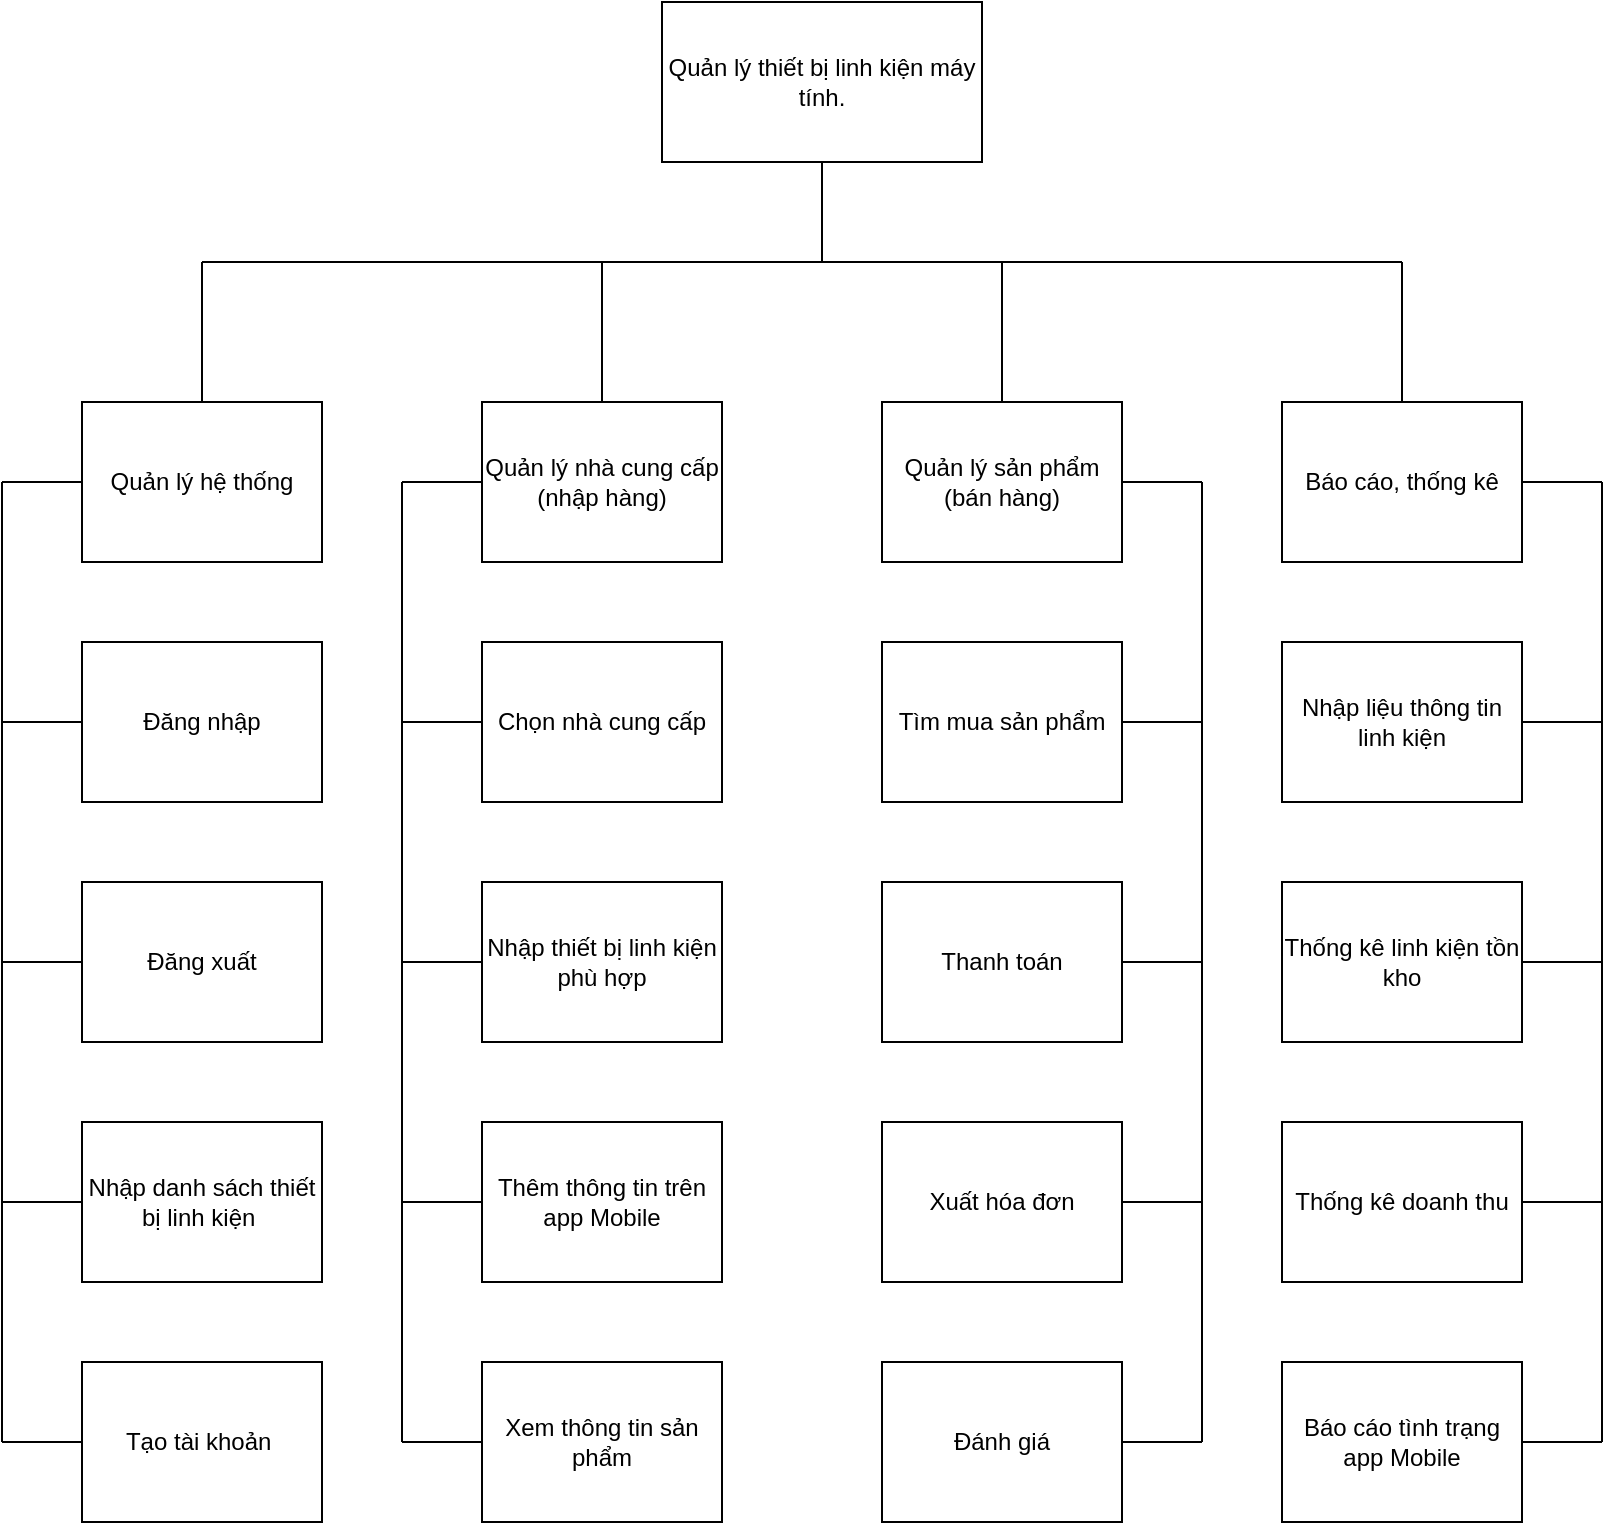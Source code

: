 <mxfile version="18.0.6" type="device"><diagram id="XgwIob9P93HnuKr0GCXY" name="Page-1"><mxGraphModel dx="1483" dy="916" grid="1" gridSize="10" guides="1" tooltips="1" connect="1" arrows="1" fold="1" page="1" pageScale="1" pageWidth="850" pageHeight="1100" math="0" shadow="0"><root><mxCell id="0"/><mxCell id="1" parent="0"/><mxCell id="5ckbbNzc06NCzbnYsF9z-2" value="Quản lý thiết bị linh kiện máy tính." style="rounded=0;whiteSpace=wrap;html=1;" vertex="1" parent="1"><mxGeometry x="370" width="160" height="80" as="geometry"/></mxCell><mxCell id="5ckbbNzc06NCzbnYsF9z-3" value="Quản lý hệ thống" style="rounded=0;whiteSpace=wrap;html=1;" vertex="1" parent="1"><mxGeometry x="80" y="200" width="120" height="80" as="geometry"/></mxCell><mxCell id="5ckbbNzc06NCzbnYsF9z-4" value="Quản lý nhà cung cấp (nhập hàng)" style="rounded=0;whiteSpace=wrap;html=1;" vertex="1" parent="1"><mxGeometry x="280" y="200" width="120" height="80" as="geometry"/></mxCell><mxCell id="5ckbbNzc06NCzbnYsF9z-5" value="Quản lý sản phẩm (bán hàng)" style="rounded=0;whiteSpace=wrap;html=1;" vertex="1" parent="1"><mxGeometry x="480" y="200" width="120" height="80" as="geometry"/></mxCell><mxCell id="5ckbbNzc06NCzbnYsF9z-6" value="Báo cáo, thống kê" style="rounded=0;whiteSpace=wrap;html=1;" vertex="1" parent="1"><mxGeometry x="680" y="200" width="120" height="80" as="geometry"/></mxCell><mxCell id="5ckbbNzc06NCzbnYsF9z-10" value="" style="endArrow=none;html=1;rounded=0;entryX=0.5;entryY=1;entryDx=0;entryDy=0;" edge="1" parent="1" target="5ckbbNzc06NCzbnYsF9z-2"><mxGeometry width="50" height="50" relative="1" as="geometry"><mxPoint x="450" y="130" as="sourcePoint"/><mxPoint x="450" y="280" as="targetPoint"/></mxGeometry></mxCell><mxCell id="5ckbbNzc06NCzbnYsF9z-11" value="" style="endArrow=none;html=1;rounded=0;" edge="1" parent="1"><mxGeometry width="50" height="50" relative="1" as="geometry"><mxPoint x="140" y="130" as="sourcePoint"/><mxPoint x="740" y="130" as="targetPoint"/></mxGeometry></mxCell><mxCell id="5ckbbNzc06NCzbnYsF9z-13" value="" style="endArrow=none;html=1;rounded=0;entryX=0.5;entryY=0;entryDx=0;entryDy=0;" edge="1" parent="1" target="5ckbbNzc06NCzbnYsF9z-6"><mxGeometry width="50" height="50" relative="1" as="geometry"><mxPoint x="740" y="130" as="sourcePoint"/><mxPoint x="560" y="210" as="targetPoint"/></mxGeometry></mxCell><mxCell id="5ckbbNzc06NCzbnYsF9z-14" value="" style="endArrow=none;html=1;rounded=0;entryX=0.5;entryY=0;entryDx=0;entryDy=0;" edge="1" parent="1" target="5ckbbNzc06NCzbnYsF9z-3"><mxGeometry width="50" height="50" relative="1" as="geometry"><mxPoint x="140" y="130" as="sourcePoint"/><mxPoint x="360" y="210" as="targetPoint"/></mxGeometry></mxCell><mxCell id="5ckbbNzc06NCzbnYsF9z-15" value="" style="endArrow=none;html=1;rounded=0;entryX=0.5;entryY=0;entryDx=0;entryDy=0;" edge="1" parent="1" target="5ckbbNzc06NCzbnYsF9z-4"><mxGeometry width="50" height="50" relative="1" as="geometry"><mxPoint x="340" y="130" as="sourcePoint"/><mxPoint x="360" y="210" as="targetPoint"/></mxGeometry></mxCell><mxCell id="5ckbbNzc06NCzbnYsF9z-16" value="" style="endArrow=none;html=1;rounded=0;entryX=0.5;entryY=0;entryDx=0;entryDy=0;" edge="1" parent="1" target="5ckbbNzc06NCzbnYsF9z-5"><mxGeometry width="50" height="50" relative="1" as="geometry"><mxPoint x="540" y="130" as="sourcePoint"/><mxPoint x="360" y="210" as="targetPoint"/></mxGeometry></mxCell><mxCell id="5ckbbNzc06NCzbnYsF9z-17" value="Đăng nhập" style="rounded=0;whiteSpace=wrap;html=1;" vertex="1" parent="1"><mxGeometry x="80" y="320" width="120" height="80" as="geometry"/></mxCell><mxCell id="5ckbbNzc06NCzbnYsF9z-18" value="Đăng xuất" style="rounded=0;whiteSpace=wrap;html=1;" vertex="1" parent="1"><mxGeometry x="80" y="440" width="120" height="80" as="geometry"/></mxCell><mxCell id="5ckbbNzc06NCzbnYsF9z-19" value="Nhập danh sách thiết bị linh kiện&amp;nbsp;" style="rounded=0;whiteSpace=wrap;html=1;" vertex="1" parent="1"><mxGeometry x="80" y="560" width="120" height="80" as="geometry"/></mxCell><mxCell id="5ckbbNzc06NCzbnYsF9z-20" value="Tạo tài khoản&amp;nbsp;" style="rounded=0;whiteSpace=wrap;html=1;" vertex="1" parent="1"><mxGeometry x="80" y="680" width="120" height="80" as="geometry"/></mxCell><mxCell id="5ckbbNzc06NCzbnYsF9z-28" value="" style="endArrow=none;html=1;rounded=0;entryX=0;entryY=0.5;entryDx=0;entryDy=0;" edge="1" parent="1" target="5ckbbNzc06NCzbnYsF9z-3"><mxGeometry width="50" height="50" relative="1" as="geometry"><mxPoint x="40" y="240" as="sourcePoint"/><mxPoint x="200" y="500" as="targetPoint"/></mxGeometry></mxCell><mxCell id="5ckbbNzc06NCzbnYsF9z-29" value="" style="endArrow=none;html=1;rounded=0;" edge="1" parent="1"><mxGeometry width="50" height="50" relative="1" as="geometry"><mxPoint x="40" y="720" as="sourcePoint"/><mxPoint x="40" y="240" as="targetPoint"/></mxGeometry></mxCell><mxCell id="5ckbbNzc06NCzbnYsF9z-30" value="" style="endArrow=none;html=1;rounded=0;entryX=0;entryY=0.5;entryDx=0;entryDy=0;" edge="1" parent="1" target="5ckbbNzc06NCzbnYsF9z-20"><mxGeometry width="50" height="50" relative="1" as="geometry"><mxPoint x="40" y="720" as="sourcePoint"/><mxPoint x="200" y="750" as="targetPoint"/></mxGeometry></mxCell><mxCell id="5ckbbNzc06NCzbnYsF9z-31" value="" style="endArrow=none;html=1;rounded=0;exitX=0;exitY=0.5;exitDx=0;exitDy=0;" edge="1" parent="1" source="5ckbbNzc06NCzbnYsF9z-19"><mxGeometry width="50" height="50" relative="1" as="geometry"><mxPoint x="150" y="550" as="sourcePoint"/><mxPoint x="40" y="600" as="targetPoint"/></mxGeometry></mxCell><mxCell id="5ckbbNzc06NCzbnYsF9z-32" value="" style="endArrow=none;html=1;rounded=0;entryX=0;entryY=0.5;entryDx=0;entryDy=0;" edge="1" parent="1" target="5ckbbNzc06NCzbnYsF9z-17"><mxGeometry width="50" height="50" relative="1" as="geometry"><mxPoint x="40" y="360" as="sourcePoint"/><mxPoint x="200" y="250" as="targetPoint"/></mxGeometry></mxCell><mxCell id="5ckbbNzc06NCzbnYsF9z-33" value="" style="endArrow=none;html=1;rounded=0;entryX=0;entryY=0.5;entryDx=0;entryDy=0;" edge="1" parent="1" target="5ckbbNzc06NCzbnYsF9z-18"><mxGeometry width="50" height="50" relative="1" as="geometry"><mxPoint x="40" y="480" as="sourcePoint"/><mxPoint x="200" y="340" as="targetPoint"/></mxGeometry></mxCell><mxCell id="5ckbbNzc06NCzbnYsF9z-34" value="Chọn nhà cung cấp" style="rounded=0;whiteSpace=wrap;html=1;" vertex="1" parent="1"><mxGeometry x="280" y="320" width="120" height="80" as="geometry"/></mxCell><mxCell id="5ckbbNzc06NCzbnYsF9z-35" value="Nhập thiết bị linh kiện phù hợp&lt;span style=&quot;color: rgba(0, 0, 0, 0); font-family: monospace; font-size: 0px; text-align: start;&quot;&gt;%3CmxGraphModel%3E%3Croot%3E%3CmxCell%20id%3D%220%22%2F%3E%3CmxCell%20id%3D%221%22%20parent%3D%220%22%2F%3E%3CmxCell%20id%3D%222%22%20value%3D%22Ch%E1%BB%8Dn%20nh%C3%A0%20cung%20c%E1%BA%A5p%22%20style%3D%22rounded%3D0%3BwhiteSpace%3Dwrap%3Bhtml%3D1%3B%22%20vertex%3D%221%22%20parent%3D%221%22%3E%3CmxGeometry%20x%3D%22280%22%20y%3D%22320%22%20width%3D%22120%22%20height%3D%2280%22%20as%3D%22geometry%22%2F%3E%3C%2FmxCell%3E%3C%2Froot%3E%3C%2FmxGraphModel%3E&lt;/span&gt;&lt;span style=&quot;color: rgba(0, 0, 0, 0); font-family: monospace; font-size: 0px; text-align: start;&quot;&gt;%3CmxGraphModel%3E%3Croot%3E%3CmxCell%20id%3D%220%22%2F%3E%3CmxCell%20id%3D%221%22%20parent%3D%220%22%2F%3E%3CmxCell%20id%3D%222%22%20value%3D%22Ch%E1%BB%8Dn%20nh%C3%A0%20cung%20c%E1%BA%A5p%22%20style%3D%22rounded%3D0%3BwhiteSpace%3Dwrap%3Bhtml%3D1%3B%22%20vertex%3D%221%22%20parent%3D%221%22%3E%3CmxGeometry%20x%3D%22280%22%20y%3D%22320%22%20width%3D%22120%22%20height%3D%2280%22%20as%3D%22geometry%22%2F%3E%3C%2FmxCell%3E%3C%2Froot%3E%3C%2FmxGraphModel%3E&lt;/span&gt;" style="rounded=0;whiteSpace=wrap;html=1;" vertex="1" parent="1"><mxGeometry x="280" y="440" width="120" height="80" as="geometry"/></mxCell><mxCell id="5ckbbNzc06NCzbnYsF9z-36" value="Thêm thông tin trên app Mobile" style="rounded=0;whiteSpace=wrap;html=1;" vertex="1" parent="1"><mxGeometry x="280" y="560" width="120" height="80" as="geometry"/></mxCell><mxCell id="5ckbbNzc06NCzbnYsF9z-37" value="Xem thông tin sản phẩm" style="rounded=0;whiteSpace=wrap;html=1;" vertex="1" parent="1"><mxGeometry x="280" y="680" width="120" height="80" as="geometry"/></mxCell><mxCell id="5ckbbNzc06NCzbnYsF9z-38" value="Tìm mua sản phẩm" style="rounded=0;whiteSpace=wrap;html=1;" vertex="1" parent="1"><mxGeometry x="480" y="320" width="120" height="80" as="geometry"/></mxCell><mxCell id="5ckbbNzc06NCzbnYsF9z-39" value="Thanh toán" style="rounded=0;whiteSpace=wrap;html=1;" vertex="1" parent="1"><mxGeometry x="480" y="440" width="120" height="80" as="geometry"/></mxCell><mxCell id="5ckbbNzc06NCzbnYsF9z-40" value="Xuất hóa đơn" style="rounded=0;whiteSpace=wrap;html=1;" vertex="1" parent="1"><mxGeometry x="480" y="560" width="120" height="80" as="geometry"/></mxCell><mxCell id="5ckbbNzc06NCzbnYsF9z-41" value="Đánh giá" style="rounded=0;whiteSpace=wrap;html=1;" vertex="1" parent="1"><mxGeometry x="480" y="680" width="120" height="80" as="geometry"/></mxCell><mxCell id="5ckbbNzc06NCzbnYsF9z-42" value="Nhập liệu thông tin linh kiện" style="rounded=0;whiteSpace=wrap;html=1;" vertex="1" parent="1"><mxGeometry x="680" y="320" width="120" height="80" as="geometry"/></mxCell><mxCell id="5ckbbNzc06NCzbnYsF9z-43" value="Thống kê doanh thu" style="rounded=0;whiteSpace=wrap;html=1;" vertex="1" parent="1"><mxGeometry x="680" y="560" width="120" height="80" as="geometry"/></mxCell><mxCell id="5ckbbNzc06NCzbnYsF9z-44" value="Báo cáo tình trạng app Mobile" style="rounded=0;whiteSpace=wrap;html=1;" vertex="1" parent="1"><mxGeometry x="680" y="680" width="120" height="80" as="geometry"/></mxCell><mxCell id="5ckbbNzc06NCzbnYsF9z-45" value="Thống kê linh kiện tồn kho" style="rounded=0;whiteSpace=wrap;html=1;" vertex="1" parent="1"><mxGeometry x="680" y="440" width="120" height="80" as="geometry"/></mxCell><mxCell id="5ckbbNzc06NCzbnYsF9z-46" value="" style="endArrow=none;html=1;rounded=0;entryX=0;entryY=0.5;entryDx=0;entryDy=0;" edge="1" parent="1" target="5ckbbNzc06NCzbnYsF9z-4"><mxGeometry width="50" height="50" relative="1" as="geometry"><mxPoint x="240" y="240" as="sourcePoint"/><mxPoint x="510" y="420" as="targetPoint"/></mxGeometry></mxCell><mxCell id="5ckbbNzc06NCzbnYsF9z-47" value="" style="endArrow=none;html=1;rounded=0;" edge="1" parent="1"><mxGeometry width="50" height="50" relative="1" as="geometry"><mxPoint x="240" y="720" as="sourcePoint"/><mxPoint x="240" y="240" as="targetPoint"/></mxGeometry></mxCell><mxCell id="5ckbbNzc06NCzbnYsF9z-48" value="" style="endArrow=none;html=1;rounded=0;entryX=0;entryY=0.5;entryDx=0;entryDy=0;" edge="1" parent="1" target="5ckbbNzc06NCzbnYsF9z-37"><mxGeometry width="50" height="50" relative="1" as="geometry"><mxPoint x="240" y="720" as="sourcePoint"/><mxPoint x="510" y="590" as="targetPoint"/></mxGeometry></mxCell><mxCell id="5ckbbNzc06NCzbnYsF9z-49" value="" style="endArrow=none;html=1;rounded=0;entryX=0;entryY=0.5;entryDx=0;entryDy=0;" edge="1" parent="1" target="5ckbbNzc06NCzbnYsF9z-34"><mxGeometry width="50" height="50" relative="1" as="geometry"><mxPoint x="240" y="360" as="sourcePoint"/><mxPoint x="510" y="420" as="targetPoint"/></mxGeometry></mxCell><mxCell id="5ckbbNzc06NCzbnYsF9z-50" value="" style="endArrow=none;html=1;rounded=0;entryX=0;entryY=0.5;entryDx=0;entryDy=0;" edge="1" parent="1" target="5ckbbNzc06NCzbnYsF9z-35"><mxGeometry width="50" height="50" relative="1" as="geometry"><mxPoint x="240" y="480" as="sourcePoint"/><mxPoint x="510" y="420" as="targetPoint"/></mxGeometry></mxCell><mxCell id="5ckbbNzc06NCzbnYsF9z-51" value="" style="endArrow=none;html=1;rounded=0;exitX=0;exitY=0.5;exitDx=0;exitDy=0;" edge="1" parent="1" source="5ckbbNzc06NCzbnYsF9z-36"><mxGeometry width="50" height="50" relative="1" as="geometry"><mxPoint x="460" y="470" as="sourcePoint"/><mxPoint x="240" y="600" as="targetPoint"/></mxGeometry></mxCell><mxCell id="5ckbbNzc06NCzbnYsF9z-52" value="" style="endArrow=none;html=1;rounded=0;entryX=1;entryY=0.5;entryDx=0;entryDy=0;" edge="1" parent="1" target="5ckbbNzc06NCzbnYsF9z-6"><mxGeometry width="50" height="50" relative="1" as="geometry"><mxPoint x="840" y="240" as="sourcePoint"/><mxPoint x="510" y="420" as="targetPoint"/></mxGeometry></mxCell><mxCell id="5ckbbNzc06NCzbnYsF9z-53" value="" style="endArrow=none;html=1;rounded=0;" edge="1" parent="1"><mxGeometry width="50" height="50" relative="1" as="geometry"><mxPoint x="840" y="720" as="sourcePoint"/><mxPoint x="840" y="240" as="targetPoint"/></mxGeometry></mxCell><mxCell id="5ckbbNzc06NCzbnYsF9z-54" value="" style="endArrow=none;html=1;rounded=0;exitX=1;exitY=0.5;exitDx=0;exitDy=0;" edge="1" parent="1" source="5ckbbNzc06NCzbnYsF9z-44"><mxGeometry width="50" height="50" relative="1" as="geometry"><mxPoint x="620" y="640" as="sourcePoint"/><mxPoint x="840" y="720" as="targetPoint"/></mxGeometry></mxCell><mxCell id="5ckbbNzc06NCzbnYsF9z-55" value="" style="endArrow=none;html=1;rounded=0;entryX=1;entryY=0.5;entryDx=0;entryDy=0;" edge="1" parent="1" target="5ckbbNzc06NCzbnYsF9z-42"><mxGeometry width="50" height="50" relative="1" as="geometry"><mxPoint x="840" y="360" as="sourcePoint"/><mxPoint x="670" y="340" as="targetPoint"/></mxGeometry></mxCell><mxCell id="5ckbbNzc06NCzbnYsF9z-56" value="" style="endArrow=none;html=1;rounded=0;entryX=1;entryY=0.5;entryDx=0;entryDy=0;" edge="1" parent="1" target="5ckbbNzc06NCzbnYsF9z-45"><mxGeometry width="50" height="50" relative="1" as="geometry"><mxPoint x="840" y="480" as="sourcePoint"/><mxPoint x="670" y="340" as="targetPoint"/></mxGeometry></mxCell><mxCell id="5ckbbNzc06NCzbnYsF9z-57" value="" style="endArrow=none;html=1;rounded=0;entryX=1;entryY=0.5;entryDx=0;entryDy=0;" edge="1" parent="1" target="5ckbbNzc06NCzbnYsF9z-43"><mxGeometry width="50" height="50" relative="1" as="geometry"><mxPoint x="840" y="600" as="sourcePoint"/><mxPoint x="670" y="420" as="targetPoint"/></mxGeometry></mxCell><mxCell id="5ckbbNzc06NCzbnYsF9z-58" value="" style="endArrow=none;html=1;rounded=0;entryX=1;entryY=0.5;entryDx=0;entryDy=0;" edge="1" parent="1" target="5ckbbNzc06NCzbnYsF9z-5"><mxGeometry width="50" height="50" relative="1" as="geometry"><mxPoint x="640" y="240" as="sourcePoint"/><mxPoint x="670" y="340" as="targetPoint"/></mxGeometry></mxCell><mxCell id="5ckbbNzc06NCzbnYsF9z-59" value="" style="endArrow=none;html=1;rounded=0;" edge="1" parent="1"><mxGeometry width="50" height="50" relative="1" as="geometry"><mxPoint x="640" y="720" as="sourcePoint"/><mxPoint x="640" y="240" as="targetPoint"/></mxGeometry></mxCell><mxCell id="5ckbbNzc06NCzbnYsF9z-60" value="" style="endArrow=none;html=1;rounded=0;exitX=1;exitY=0.5;exitDx=0;exitDy=0;" edge="1" parent="1" source="5ckbbNzc06NCzbnYsF9z-41"><mxGeometry width="50" height="50" relative="1" as="geometry"><mxPoint x="620" y="550" as="sourcePoint"/><mxPoint x="640" y="720" as="targetPoint"/></mxGeometry></mxCell><mxCell id="5ckbbNzc06NCzbnYsF9z-61" value="" style="endArrow=none;html=1;rounded=0;entryX=1;entryY=0.5;entryDx=0;entryDy=0;" edge="1" parent="1" target="5ckbbNzc06NCzbnYsF9z-40"><mxGeometry width="50" height="50" relative="1" as="geometry"><mxPoint x="640" y="600" as="sourcePoint"/><mxPoint x="670" y="500" as="targetPoint"/></mxGeometry></mxCell><mxCell id="5ckbbNzc06NCzbnYsF9z-62" value="" style="endArrow=none;html=1;rounded=0;exitX=1;exitY=0.5;exitDx=0;exitDy=0;" edge="1" parent="1" source="5ckbbNzc06NCzbnYsF9z-39"><mxGeometry width="50" height="50" relative="1" as="geometry"><mxPoint x="620" y="470" as="sourcePoint"/><mxPoint x="640" y="480" as="targetPoint"/></mxGeometry></mxCell><mxCell id="5ckbbNzc06NCzbnYsF9z-63" value="" style="endArrow=none;html=1;rounded=0;exitX=1;exitY=0.5;exitDx=0;exitDy=0;" edge="1" parent="1" source="5ckbbNzc06NCzbnYsF9z-38"><mxGeometry width="50" height="50" relative="1" as="geometry"><mxPoint x="650" y="390" as="sourcePoint"/><mxPoint x="640" y="360" as="targetPoint"/></mxGeometry></mxCell></root></mxGraphModel></diagram></mxfile>